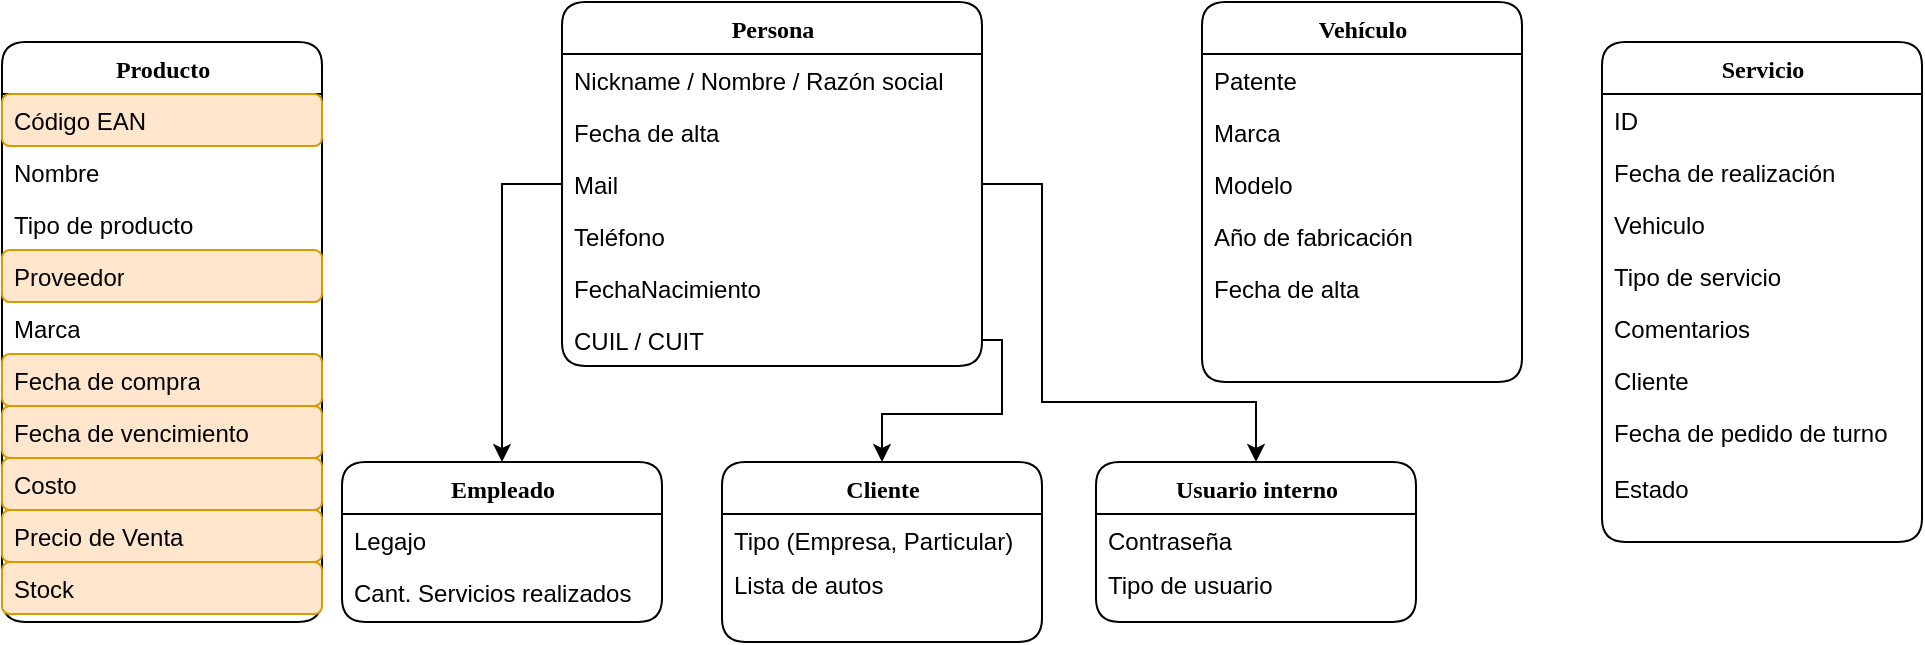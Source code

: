 <mxfile version="14.8.1" type="dropbox"><diagram name="Page-1" id="9f46799a-70d6-7492-0946-bef42562c5a5"><mxGraphModel dx="1102" dy="572" grid="1" gridSize="10" guides="1" tooltips="1" connect="1" arrows="1" fold="1" page="1" pageScale="1" pageWidth="1169" pageHeight="827" math="0" shadow="0"><root><mxCell id="0"/><mxCell id="1" parent="0"/><mxCell id="78961159f06e98e8-17" value="Producto" style="swimlane;html=1;fontStyle=1;align=center;verticalAlign=top;childLayout=stackLayout;horizontal=1;startSize=26;horizontalStack=0;resizeParent=1;resizeLast=0;collapsible=1;marginBottom=0;swimlaneFillColor=#ffffff;shadow=0;comic=0;labelBackgroundColor=none;strokeWidth=1;fillColor=none;fontFamily=Verdana;fontSize=12;rounded=1;" parent="1" vertex="1"><mxGeometry x="40" y="40" width="160" height="290" as="geometry"/></mxCell><mxCell id="78961159f06e98e8-21" value="Código EAN" style="text;html=1;strokeColor=#d79b00;fillColor=#ffe6cc;align=left;verticalAlign=top;spacingLeft=4;spacingRight=4;whiteSpace=wrap;overflow=hidden;rotatable=0;points=[[0,0.5],[1,0.5]];portConstraint=eastwest;rounded=1;" parent="78961159f06e98e8-17" vertex="1"><mxGeometry y="26" width="160" height="26" as="geometry"/></mxCell><mxCell id="78961159f06e98e8-23" value="Nombre" style="text;html=1;strokeColor=none;fillColor=none;align=left;verticalAlign=top;spacingLeft=4;spacingRight=4;whiteSpace=wrap;overflow=hidden;rotatable=0;points=[[0,0.5],[1,0.5]];portConstraint=eastwest;rounded=1;" parent="78961159f06e98e8-17" vertex="1"><mxGeometry y="52" width="160" height="26" as="geometry"/></mxCell><mxCell id="78961159f06e98e8-25" value="Tipo de producto" style="text;html=1;align=left;verticalAlign=top;spacingLeft=4;spacingRight=4;whiteSpace=wrap;overflow=hidden;rotatable=0;points=[[0,0.5],[1,0.5]];portConstraint=eastwest;rounded=1;" parent="78961159f06e98e8-17" vertex="1"><mxGeometry y="78" width="160" height="26" as="geometry"/></mxCell><mxCell id="VarAhUTlhCRL2oBSpqEq-14" value="Proveedor" style="text;html=1;strokeColor=#d79b00;fillColor=#ffe6cc;align=left;verticalAlign=top;spacingLeft=4;spacingRight=4;whiteSpace=wrap;overflow=hidden;rotatable=0;points=[[0,0.5],[1,0.5]];portConstraint=eastwest;rounded=1;" parent="78961159f06e98e8-17" vertex="1"><mxGeometry y="104" width="160" height="26" as="geometry"/></mxCell><mxCell id="78961159f06e98e8-26" value="Marca" style="text;html=1;strokeColor=none;fillColor=none;align=left;verticalAlign=top;spacingLeft=4;spacingRight=4;whiteSpace=wrap;overflow=hidden;rotatable=0;points=[[0,0.5],[1,0.5]];portConstraint=eastwest;rounded=1;" parent="78961159f06e98e8-17" vertex="1"><mxGeometry y="130" width="160" height="26" as="geometry"/></mxCell><mxCell id="78961159f06e98e8-24" value="Fecha de compra" style="text;html=1;strokeColor=#d79b00;fillColor=#ffe6cc;align=left;verticalAlign=top;spacingLeft=4;spacingRight=4;whiteSpace=wrap;overflow=hidden;rotatable=0;points=[[0,0.5],[1,0.5]];portConstraint=eastwest;rounded=1;" parent="78961159f06e98e8-17" vertex="1"><mxGeometry y="156" width="160" height="26" as="geometry"/></mxCell><mxCell id="2sMzQQnAnmNAYOiVGivl-2" value="Fecha de vencimiento" style="text;html=1;strokeColor=#d79b00;fillColor=#ffe6cc;align=left;verticalAlign=top;spacingLeft=4;spacingRight=4;whiteSpace=wrap;overflow=hidden;rotatable=0;points=[[0,0.5],[1,0.5]];portConstraint=eastwest;rounded=1;" parent="78961159f06e98e8-17" vertex="1"><mxGeometry y="182" width="160" height="26" as="geometry"/></mxCell><mxCell id="VarAhUTlhCRL2oBSpqEq-16" value="Costo" style="text;html=1;strokeColor=#d79b00;fillColor=#ffe6cc;align=left;verticalAlign=top;spacingLeft=4;spacingRight=4;whiteSpace=wrap;overflow=hidden;rotatable=0;points=[[0,0.5],[1,0.5]];portConstraint=eastwest;rounded=1;" parent="78961159f06e98e8-17" vertex="1"><mxGeometry y="208" width="160" height="26" as="geometry"/></mxCell><mxCell id="VarAhUTlhCRL2oBSpqEq-15" value="&lt;div&gt;Precio de Venta&lt;/div&gt;" style="text;html=1;strokeColor=#d79b00;fillColor=#ffe6cc;align=left;verticalAlign=top;spacingLeft=4;spacingRight=4;whiteSpace=wrap;overflow=hidden;rotatable=0;points=[[0,0.5],[1,0.5]];portConstraint=eastwest;rounded=1;" parent="78961159f06e98e8-17" vertex="1"><mxGeometry y="234" width="160" height="26" as="geometry"/></mxCell><mxCell id="VarAhUTlhCRL2oBSpqEq-17" value="Stock" style="text;html=1;strokeColor=#d79b00;fillColor=#ffe6cc;align=left;verticalAlign=top;spacingLeft=4;spacingRight=4;whiteSpace=wrap;overflow=hidden;rotatable=0;points=[[0,0.5],[1,0.5]];portConstraint=eastwest;rounded=1;" parent="78961159f06e98e8-17" vertex="1"><mxGeometry y="260" width="160" height="26" as="geometry"/></mxCell><mxCell id="78961159f06e98e8-43" value="Vehículo" style="swimlane;html=1;fontStyle=1;align=center;verticalAlign=top;childLayout=stackLayout;horizontal=1;startSize=26;horizontalStack=0;resizeParent=1;resizeLast=0;collapsible=1;marginBottom=0;swimlaneFillColor=#ffffff;shadow=0;comic=0;labelBackgroundColor=none;strokeWidth=1;fillColor=none;fontFamily=Verdana;fontSize=12;rounded=1;" parent="1" vertex="1"><mxGeometry x="640" y="20" width="160" height="190" as="geometry"/></mxCell><mxCell id="78961159f06e98e8-44" value="Patente" style="text;html=1;strokeColor=none;fillColor=none;align=left;verticalAlign=top;spacingLeft=4;spacingRight=4;whiteSpace=wrap;overflow=hidden;rotatable=0;points=[[0,0.5],[1,0.5]];portConstraint=eastwest;rounded=1;" parent="78961159f06e98e8-43" vertex="1"><mxGeometry y="26" width="160" height="26" as="geometry"/></mxCell><mxCell id="78961159f06e98e8-45" value="Marca" style="text;html=1;strokeColor=none;fillColor=none;align=left;verticalAlign=top;spacingLeft=4;spacingRight=4;whiteSpace=wrap;overflow=hidden;rotatable=0;points=[[0,0.5],[1,0.5]];portConstraint=eastwest;rounded=1;" parent="78961159f06e98e8-43" vertex="1"><mxGeometry y="52" width="160" height="26" as="geometry"/></mxCell><mxCell id="78961159f06e98e8-49" value="Modelo" style="text;html=1;strokeColor=none;fillColor=none;align=left;verticalAlign=top;spacingLeft=4;spacingRight=4;whiteSpace=wrap;overflow=hidden;rotatable=0;points=[[0,0.5],[1,0.5]];portConstraint=eastwest;rounded=1;" parent="78961159f06e98e8-43" vertex="1"><mxGeometry y="78" width="160" height="26" as="geometry"/></mxCell><mxCell id="78961159f06e98e8-50" value="Año de fabricación" style="text;html=1;strokeColor=none;fillColor=none;align=left;verticalAlign=top;spacingLeft=4;spacingRight=4;whiteSpace=wrap;overflow=hidden;rotatable=0;points=[[0,0.5],[1,0.5]];portConstraint=eastwest;rounded=1;" parent="78961159f06e98e8-43" vertex="1"><mxGeometry y="104" width="160" height="26" as="geometry"/></mxCell><mxCell id="2sMzQQnAnmNAYOiVGivl-14" value="Fecha de alta" style="text;html=1;strokeColor=none;fillColor=none;align=left;verticalAlign=top;spacingLeft=4;spacingRight=4;whiteSpace=wrap;overflow=hidden;rotatable=0;points=[[0,0.5],[1,0.5]];portConstraint=eastwest;rounded=1;" parent="78961159f06e98e8-43" vertex="1"><mxGeometry y="130" width="160" height="26" as="geometry"/></mxCell><mxCell id="78961159f06e98e8-56" value="Usuario interno" style="swimlane;html=1;fontStyle=1;align=center;verticalAlign=top;childLayout=stackLayout;horizontal=1;startSize=26;horizontalStack=0;resizeParent=1;resizeLast=0;collapsible=1;marginBottom=0;swimlaneFillColor=#ffffff;shadow=0;comic=0;labelBackgroundColor=none;strokeWidth=1;fillColor=none;fontFamily=Verdana;fontSize=12;rounded=1;" parent="1" vertex="1"><mxGeometry x="587" y="250" width="160" height="80" as="geometry"/></mxCell><mxCell id="78961159f06e98e8-57" value="Contraseña" style="text;html=1;strokeColor=none;fillColor=none;align=left;verticalAlign=top;spacingLeft=4;spacingRight=4;whiteSpace=wrap;overflow=hidden;rotatable=0;points=[[0,0.5],[1,0.5]];portConstraint=eastwest;rounded=1;" parent="78961159f06e98e8-56" vertex="1"><mxGeometry y="26" width="160" height="22" as="geometry"/></mxCell><mxCell id="VarAhUTlhCRL2oBSpqEq-4" value="Tipo de usuario" style="text;html=1;strokeColor=none;fillColor=none;align=left;verticalAlign=top;spacingLeft=4;spacingRight=4;whiteSpace=wrap;overflow=hidden;rotatable=0;points=[[0,0.5],[1,0.5]];portConstraint=eastwest;rounded=1;" parent="78961159f06e98e8-56" vertex="1"><mxGeometry y="48" width="160" height="22" as="geometry"/></mxCell><mxCell id="78961159f06e98e8-69" value="Servicio" style="swimlane;html=1;fontStyle=1;align=center;verticalAlign=top;childLayout=stackLayout;horizontal=1;startSize=26;horizontalStack=0;resizeParent=1;resizeLast=0;collapsible=1;marginBottom=0;swimlaneFillColor=#ffffff;shadow=0;comic=0;labelBackgroundColor=none;strokeWidth=1;fillColor=none;fontFamily=Verdana;fontSize=12;rounded=1;" parent="1" vertex="1"><mxGeometry x="840" y="40" width="160" height="250" as="geometry"/></mxCell><mxCell id="78961159f06e98e8-70" value="ID" style="text;html=1;strokeColor=none;fillColor=none;align=left;verticalAlign=top;spacingLeft=4;spacingRight=4;whiteSpace=wrap;overflow=hidden;rotatable=0;points=[[0,0.5],[1,0.5]];portConstraint=eastwest;rounded=1;" parent="78961159f06e98e8-69" vertex="1"><mxGeometry y="26" width="160" height="26" as="geometry"/></mxCell><mxCell id="78961159f06e98e8-71" value="Fecha de realización" style="text;html=1;strokeColor=none;fillColor=none;align=left;verticalAlign=top;spacingLeft=4;spacingRight=4;whiteSpace=wrap;overflow=hidden;rotatable=0;points=[[0,0.5],[1,0.5]];portConstraint=eastwest;rounded=1;" parent="78961159f06e98e8-69" vertex="1"><mxGeometry y="52" width="160" height="26" as="geometry"/></mxCell><mxCell id="78961159f06e98e8-72" value="Vehiculo" style="text;html=1;strokeColor=none;fillColor=none;align=left;verticalAlign=top;spacingLeft=4;spacingRight=4;whiteSpace=wrap;overflow=hidden;rotatable=0;points=[[0,0.5],[1,0.5]];portConstraint=eastwest;rounded=1;" parent="78961159f06e98e8-69" vertex="1"><mxGeometry y="78" width="160" height="26" as="geometry"/></mxCell><mxCell id="78961159f06e98e8-74" value="Tipo de servicio" style="text;html=1;strokeColor=none;fillColor=none;align=left;verticalAlign=top;spacingLeft=4;spacingRight=4;whiteSpace=wrap;overflow=hidden;rotatable=0;points=[[0,0.5],[1,0.5]];portConstraint=eastwest;rounded=1;" parent="78961159f06e98e8-69" vertex="1"><mxGeometry y="104" width="160" height="26" as="geometry"/></mxCell><mxCell id="78961159f06e98e8-75" value="Comentarios" style="text;html=1;strokeColor=none;fillColor=none;align=left;verticalAlign=top;spacingLeft=4;spacingRight=4;whiteSpace=wrap;overflow=hidden;rotatable=0;points=[[0,0.5],[1,0.5]];portConstraint=eastwest;rounded=1;" parent="78961159f06e98e8-69" vertex="1"><mxGeometry y="130" width="160" height="26" as="geometry"/></mxCell><mxCell id="9OBdT9Vu644w2JnrEiYY-3" value="Cliente" style="text;html=1;strokeColor=none;fillColor=none;align=left;verticalAlign=top;spacingLeft=4;spacingRight=4;whiteSpace=wrap;overflow=hidden;rotatable=0;points=[[0,0.5],[1,0.5]];portConstraint=eastwest;rounded=1;" parent="78961159f06e98e8-69" vertex="1"><mxGeometry y="156" width="160" height="26" as="geometry"/></mxCell><mxCell id="9OBdT9Vu644w2JnrEiYY-4" value="Fecha de pedido de turno" style="text;html=1;strokeColor=none;fillColor=none;align=left;verticalAlign=top;spacingLeft=4;spacingRight=4;whiteSpace=wrap;overflow=hidden;rotatable=0;points=[[0,0.5],[1,0.5]];portConstraint=eastwest;rounded=1;" parent="78961159f06e98e8-69" vertex="1"><mxGeometry y="182" width="160" height="26" as="geometry"/></mxCell><mxCell id="2sMzQQnAnmNAYOiVGivl-3" value="Persona" style="swimlane;html=1;fontStyle=1;align=center;verticalAlign=top;childLayout=stackLayout;horizontal=1;startSize=26;horizontalStack=0;resizeParent=1;resizeLast=0;collapsible=1;marginBottom=0;swimlaneFillColor=#ffffff;shadow=0;comic=0;labelBackgroundColor=none;strokeWidth=1;fillColor=none;fontFamily=Verdana;fontSize=12;rounded=1;" parent="1" vertex="1"><mxGeometry x="320" y="20" width="210" height="182" as="geometry"><mxRectangle x="340" y="40" width="90" height="26" as="alternateBounds"/></mxGeometry></mxCell><mxCell id="2sMzQQnAnmNAYOiVGivl-4" value="Nickname / Nombre / Razón social" style="text;html=1;strokeColor=none;fillColor=none;align=left;verticalAlign=top;spacingLeft=4;spacingRight=4;whiteSpace=wrap;overflow=hidden;rotatable=0;points=[[0,0.5],[1,0.5]];portConstraint=eastwest;rounded=1;" parent="2sMzQQnAnmNAYOiVGivl-3" vertex="1"><mxGeometry y="26" width="210" height="26" as="geometry"/></mxCell><mxCell id="78961159f06e98e8-33" value="Fecha de alta" style="text;html=1;strokeColor=none;fillColor=none;align=left;verticalAlign=top;spacingLeft=4;spacingRight=4;whiteSpace=wrap;overflow=hidden;rotatable=0;points=[[0,0.5],[1,0.5]];portConstraint=eastwest;rounded=1;" parent="2sMzQQnAnmNAYOiVGivl-3" vertex="1"><mxGeometry y="52" width="210" height="26" as="geometry"/></mxCell><mxCell id="2sMzQQnAnmNAYOiVGivl-6" value="Mail" style="text;html=1;strokeColor=none;fillColor=none;align=left;verticalAlign=top;spacingLeft=4;spacingRight=4;whiteSpace=wrap;overflow=hidden;rotatable=0;points=[[0,0.5],[1,0.5]];portConstraint=eastwest;rounded=1;" parent="2sMzQQnAnmNAYOiVGivl-3" vertex="1"><mxGeometry y="78" width="210" height="26" as="geometry"/></mxCell><mxCell id="j7waHXMdBqf7qWS73Ud1-1" value="Teléfono" style="text;html=1;strokeColor=none;fillColor=none;align=left;verticalAlign=top;spacingLeft=4;spacingRight=4;whiteSpace=wrap;overflow=hidden;rotatable=0;points=[[0,0.5],[1,0.5]];portConstraint=eastwest;rounded=1;" parent="2sMzQQnAnmNAYOiVGivl-3" vertex="1"><mxGeometry y="104" width="210" height="26" as="geometry"/></mxCell><mxCell id="2sMzQQnAnmNAYOiVGivl-23" value="FechaNacimiento" style="text;html=1;strokeColor=none;fillColor=none;align=left;verticalAlign=top;spacingLeft=4;spacingRight=4;whiteSpace=wrap;overflow=hidden;rotatable=0;points=[[0,0.5],[1,0.5]];portConstraint=eastwest;rounded=1;" parent="2sMzQQnAnmNAYOiVGivl-3" vertex="1"><mxGeometry y="130" width="210" height="26" as="geometry"/></mxCell><mxCell id="2sMzQQnAnmNAYOiVGivl-24" value="CUIL / CUIT" style="text;html=1;strokeColor=none;fillColor=none;align=left;verticalAlign=top;spacingLeft=4;spacingRight=4;whiteSpace=wrap;overflow=hidden;rotatable=0;points=[[0,0.5],[1,0.5]];portConstraint=eastwest;rounded=1;" parent="2sMzQQnAnmNAYOiVGivl-3" vertex="1"><mxGeometry y="156" width="210" height="26" as="geometry"/></mxCell><mxCell id="2sMzQQnAnmNAYOiVGivl-18" value="Empleado" style="swimlane;html=1;fontStyle=1;align=center;verticalAlign=top;childLayout=stackLayout;horizontal=1;startSize=26;horizontalStack=0;resizeParent=1;resizeLast=0;collapsible=1;marginBottom=0;swimlaneFillColor=#ffffff;shadow=0;comic=0;labelBackgroundColor=none;strokeWidth=1;fillColor=none;fontFamily=Verdana;fontSize=12;rounded=1;" parent="1" vertex="1"><mxGeometry x="210" y="250" width="160" height="80" as="geometry"/></mxCell><mxCell id="2sMzQQnAnmNAYOiVGivl-29" value="&lt;div&gt;Legajo&lt;/div&gt;" style="text;html=1;strokeColor=none;fillColor=none;align=left;verticalAlign=top;spacingLeft=4;spacingRight=4;whiteSpace=wrap;overflow=hidden;rotatable=0;points=[[0,0.5],[1,0.5]];portConstraint=eastwest;rounded=1;" parent="2sMzQQnAnmNAYOiVGivl-18" vertex="1"><mxGeometry y="26" width="160" height="26" as="geometry"/></mxCell><mxCell id="2sMzQQnAnmNAYOiVGivl-30" value="Cant. Servicios realizados" style="text;html=1;strokeColor=none;fillColor=none;align=left;verticalAlign=top;spacingLeft=4;spacingRight=4;whiteSpace=wrap;overflow=hidden;rotatable=0;points=[[0,0.5],[1,0.5]];portConstraint=eastwest;rounded=1;" parent="2sMzQQnAnmNAYOiVGivl-18" vertex="1"><mxGeometry y="52" width="160" height="26" as="geometry"/></mxCell><mxCell id="VarAhUTlhCRL2oBSpqEq-1" style="edgeStyle=orthogonalEdgeStyle;rounded=0;orthogonalLoop=1;jettySize=auto;html=1;exitX=1;exitY=0.5;exitDx=0;exitDy=0;entryX=0.5;entryY=0;entryDx=0;entryDy=0;" parent="1" source="2sMzQQnAnmNAYOiVGivl-6" target="78961159f06e98e8-56" edge="1"><mxGeometry relative="1" as="geometry"><Array as="points"><mxPoint x="560" y="111"/><mxPoint x="560" y="220"/><mxPoint x="667" y="220"/></Array></mxGeometry></mxCell><mxCell id="VarAhUTlhCRL2oBSpqEq-2" style="edgeStyle=orthogonalEdgeStyle;rounded=0;orthogonalLoop=1;jettySize=auto;html=1;exitX=0;exitY=0.5;exitDx=0;exitDy=0;" parent="1" source="2sMzQQnAnmNAYOiVGivl-6" target="2sMzQQnAnmNAYOiVGivl-18" edge="1"><mxGeometry relative="1" as="geometry"/></mxCell><mxCell id="VarAhUTlhCRL2oBSpqEq-5" value="Cliente" style="swimlane;html=1;fontStyle=1;align=center;verticalAlign=top;childLayout=stackLayout;horizontal=1;startSize=26;horizontalStack=0;resizeParent=1;resizeLast=0;collapsible=1;marginBottom=0;swimlaneFillColor=#ffffff;shadow=0;comic=0;labelBackgroundColor=none;strokeWidth=1;fillColor=none;fontFamily=Verdana;fontSize=12;rounded=1;" parent="1" vertex="1"><mxGeometry x="400" y="250" width="160" height="90" as="geometry"/></mxCell><mxCell id="VarAhUTlhCRL2oBSpqEq-13" value="Tipo (Empresa, Particular)" style="text;html=1;strokeColor=none;fillColor=none;align=left;verticalAlign=top;spacingLeft=4;spacingRight=4;whiteSpace=wrap;overflow=hidden;rotatable=0;points=[[0,0.5],[1,0.5]];portConstraint=eastwest;rounded=1;" parent="VarAhUTlhCRL2oBSpqEq-5" vertex="1"><mxGeometry y="26" width="160" height="22" as="geometry"/></mxCell><mxCell id="9OBdT9Vu644w2JnrEiYY-2" value="&lt;div&gt;Lista de autos&lt;/div&gt;" style="text;html=1;strokeColor=none;fillColor=none;align=left;verticalAlign=top;spacingLeft=4;spacingRight=4;whiteSpace=wrap;overflow=hidden;rotatable=0;points=[[0,0.5],[1,0.5]];portConstraint=eastwest;rounded=1;" parent="VarAhUTlhCRL2oBSpqEq-5" vertex="1"><mxGeometry y="48" width="160" height="22" as="geometry"/></mxCell><mxCell id="VarAhUTlhCRL2oBSpqEq-12" style="edgeStyle=orthogonalEdgeStyle;rounded=0;orthogonalLoop=1;jettySize=auto;html=1;exitX=1;exitY=0.5;exitDx=0;exitDy=0;entryX=0.5;entryY=0;entryDx=0;entryDy=0;" parent="1" source="2sMzQQnAnmNAYOiVGivl-24" target="VarAhUTlhCRL2oBSpqEq-5" edge="1"><mxGeometry relative="1" as="geometry"><Array as="points"><mxPoint x="540" y="189"/><mxPoint x="540" y="226"/><mxPoint x="480" y="226"/></Array></mxGeometry></mxCell><mxCell id="9OBdT9Vu644w2JnrEiYY-5" value="Estado" style="text;html=1;strokeColor=none;fillColor=none;align=left;verticalAlign=top;spacingLeft=4;spacingRight=4;whiteSpace=wrap;overflow=hidden;rotatable=0;points=[[0,0.5],[1,0.5]];portConstraint=eastwest;rounded=1;" parent="1" vertex="1"><mxGeometry x="840" y="250" width="160" height="26" as="geometry"/></mxCell></root></mxGraphModel></diagram></mxfile>